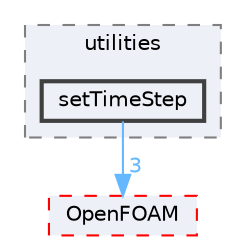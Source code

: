 digraph "src/functionObjects/utilities/setTimeStep"
{
 // LATEX_PDF_SIZE
  bgcolor="transparent";
  edge [fontname=Helvetica,fontsize=10,labelfontname=Helvetica,labelfontsize=10];
  node [fontname=Helvetica,fontsize=10,shape=box,height=0.2,width=0.4];
  compound=true
  subgraph clusterdir_f7452075bcc4ab0cc3fc3ac03be416ce {
    graph [ bgcolor="#edf0f7", pencolor="grey50", label="utilities", fontname=Helvetica,fontsize=10 style="filled,dashed", URL="dir_f7452075bcc4ab0cc3fc3ac03be416ce.html",tooltip=""]
  dir_ff4ae00c02af0f532d8977e1bd38fdd9 [label="setTimeStep", fillcolor="#edf0f7", color="grey25", style="filled,bold", URL="dir_ff4ae00c02af0f532d8977e1bd38fdd9.html",tooltip=""];
  }
  dir_c5473ff19b20e6ec4dfe5c310b3778a8 [label="OpenFOAM", fillcolor="#edf0f7", color="red", style="filled,dashed", URL="dir_c5473ff19b20e6ec4dfe5c310b3778a8.html",tooltip=""];
  dir_ff4ae00c02af0f532d8977e1bd38fdd9->dir_c5473ff19b20e6ec4dfe5c310b3778a8 [headlabel="3", labeldistance=1.5 headhref="dir_003498_002695.html" href="dir_003498_002695.html" color="steelblue1" fontcolor="steelblue1"];
}

